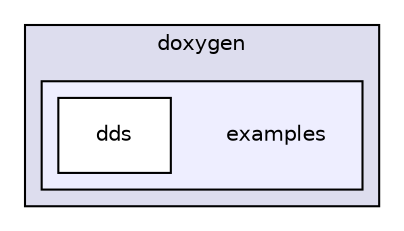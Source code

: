 digraph "utils/doxygen/examples" {
  compound=true
  node [ fontsize="10", fontname="Helvetica"];
  edge [ labelfontsize="10", labelfontname="Helvetica"];
  subgraph clusterdir_73d8f13026f28556173c18aac3e34bfc {
    graph [ bgcolor="#ddddee", pencolor="black", label="doxygen" fontname="Helvetica", fontsize="10", URL="dir_73d8f13026f28556173c18aac3e34bfc.html"]
  subgraph clusterdir_dc661f6b222114014b69d55fd7813f79 {
    graph [ bgcolor="#eeeeff", pencolor="black", label="" URL="dir_dc661f6b222114014b69d55fd7813f79.html"];
    dir_dc661f6b222114014b69d55fd7813f79 [shape=plaintext label="examples"];
    dir_5a34dca2c9d700ce6bc2f92e54da4948 [shape=box label="dds" color="black" fillcolor="white" style="filled" URL="dir_5a34dca2c9d700ce6bc2f92e54da4948.html"];
  }
  }
}
